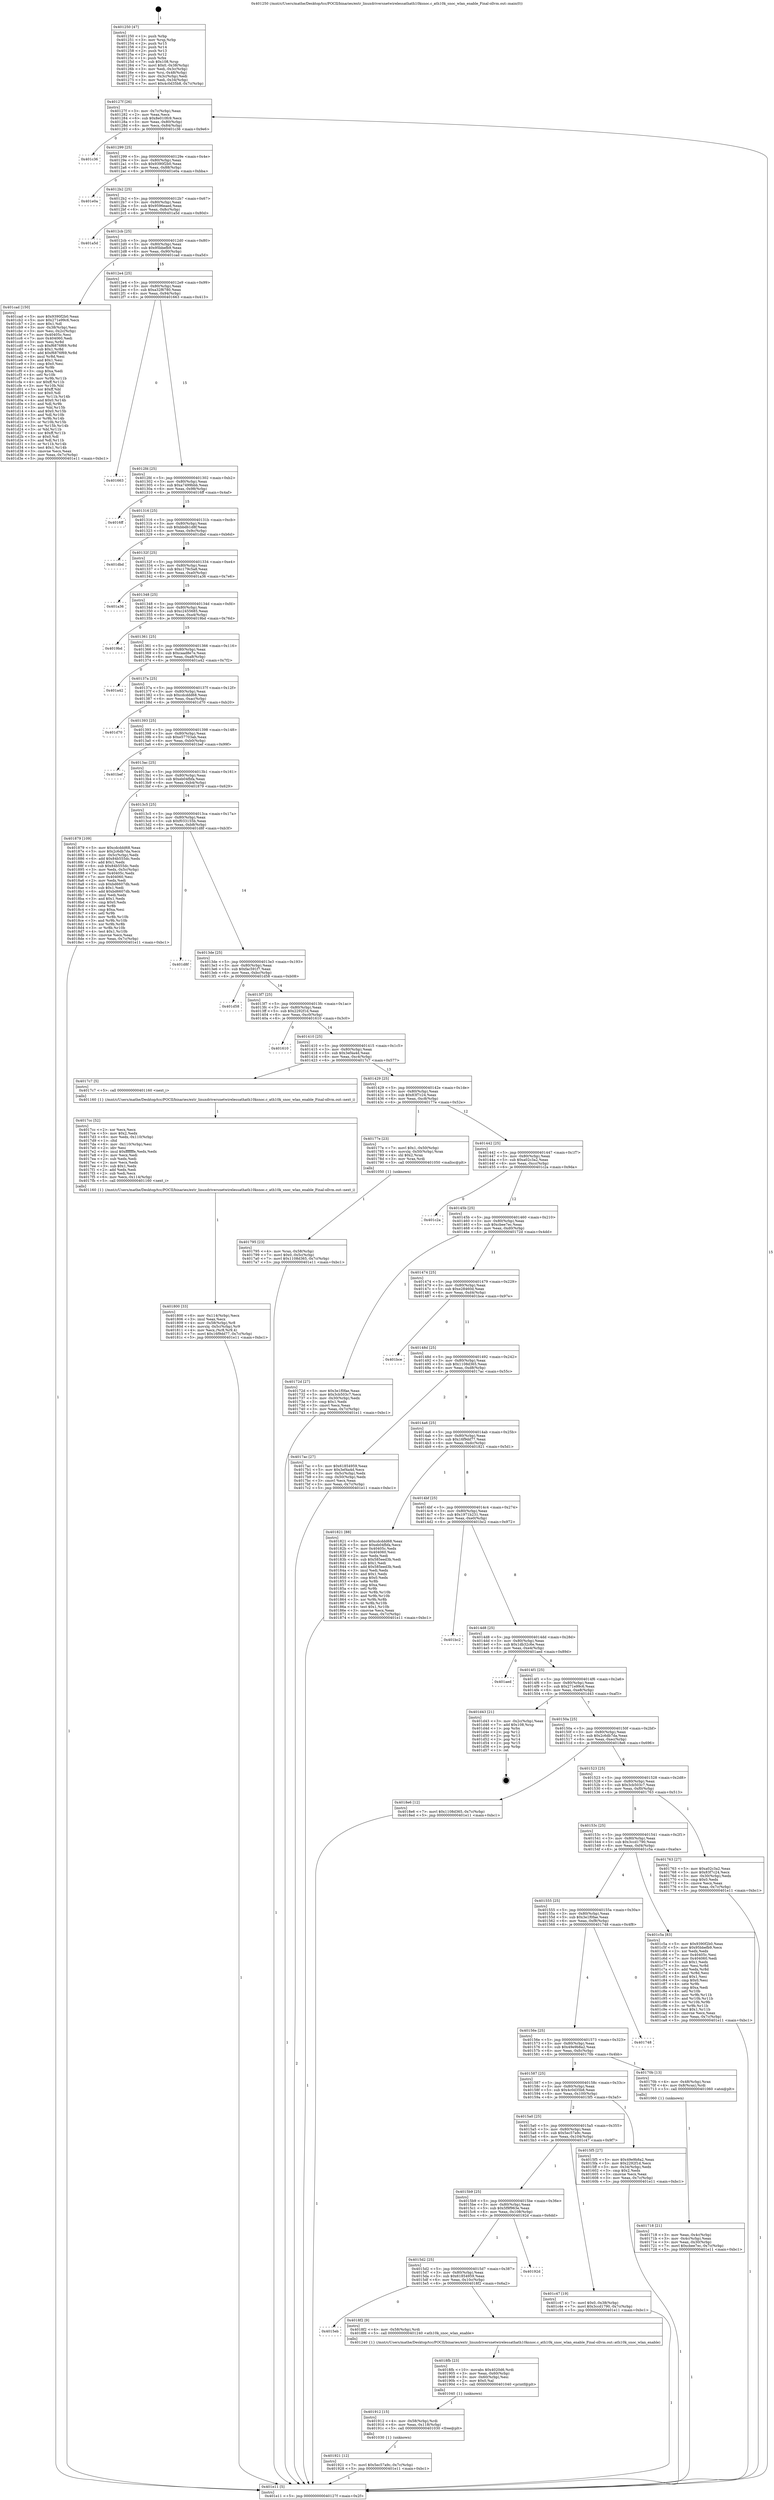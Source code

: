 digraph "0x401250" {
  label = "0x401250 (/mnt/c/Users/mathe/Desktop/tcc/POCII/binaries/extr_linuxdriversnetwirelessathath10ksnoc.c_ath10k_snoc_wlan_enable_Final-ollvm.out::main(0))"
  labelloc = "t"
  node[shape=record]

  Entry [label="",width=0.3,height=0.3,shape=circle,fillcolor=black,style=filled]
  "0x40127f" [label="{
     0x40127f [26]\l
     | [instrs]\l
     &nbsp;&nbsp;0x40127f \<+3\>: mov -0x7c(%rbp),%eax\l
     &nbsp;&nbsp;0x401282 \<+2\>: mov %eax,%ecx\l
     &nbsp;&nbsp;0x401284 \<+6\>: sub $0x8e010fc9,%ecx\l
     &nbsp;&nbsp;0x40128a \<+3\>: mov %eax,-0x80(%rbp)\l
     &nbsp;&nbsp;0x40128d \<+6\>: mov %ecx,-0x84(%rbp)\l
     &nbsp;&nbsp;0x401293 \<+6\>: je 0000000000401c36 \<main+0x9e6\>\l
  }"]
  "0x401c36" [label="{
     0x401c36\l
  }", style=dashed]
  "0x401299" [label="{
     0x401299 [25]\l
     | [instrs]\l
     &nbsp;&nbsp;0x401299 \<+5\>: jmp 000000000040129e \<main+0x4e\>\l
     &nbsp;&nbsp;0x40129e \<+3\>: mov -0x80(%rbp),%eax\l
     &nbsp;&nbsp;0x4012a1 \<+5\>: sub $0x9390f2b0,%eax\l
     &nbsp;&nbsp;0x4012a6 \<+6\>: mov %eax,-0x88(%rbp)\l
     &nbsp;&nbsp;0x4012ac \<+6\>: je 0000000000401e0a \<main+0xbba\>\l
  }"]
  Exit [label="",width=0.3,height=0.3,shape=circle,fillcolor=black,style=filled,peripheries=2]
  "0x401e0a" [label="{
     0x401e0a\l
  }", style=dashed]
  "0x4012b2" [label="{
     0x4012b2 [25]\l
     | [instrs]\l
     &nbsp;&nbsp;0x4012b2 \<+5\>: jmp 00000000004012b7 \<main+0x67\>\l
     &nbsp;&nbsp;0x4012b7 \<+3\>: mov -0x80(%rbp),%eax\l
     &nbsp;&nbsp;0x4012ba \<+5\>: sub $0x9596eaed,%eax\l
     &nbsp;&nbsp;0x4012bf \<+6\>: mov %eax,-0x8c(%rbp)\l
     &nbsp;&nbsp;0x4012c5 \<+6\>: je 0000000000401a5d \<main+0x80d\>\l
  }"]
  "0x401921" [label="{
     0x401921 [12]\l
     | [instrs]\l
     &nbsp;&nbsp;0x401921 \<+7\>: movl $0x5ec57a9c,-0x7c(%rbp)\l
     &nbsp;&nbsp;0x401928 \<+5\>: jmp 0000000000401e11 \<main+0xbc1\>\l
  }"]
  "0x401a5d" [label="{
     0x401a5d\l
  }", style=dashed]
  "0x4012cb" [label="{
     0x4012cb [25]\l
     | [instrs]\l
     &nbsp;&nbsp;0x4012cb \<+5\>: jmp 00000000004012d0 \<main+0x80\>\l
     &nbsp;&nbsp;0x4012d0 \<+3\>: mov -0x80(%rbp),%eax\l
     &nbsp;&nbsp;0x4012d3 \<+5\>: sub $0x95bbefb9,%eax\l
     &nbsp;&nbsp;0x4012d8 \<+6\>: mov %eax,-0x90(%rbp)\l
     &nbsp;&nbsp;0x4012de \<+6\>: je 0000000000401cad \<main+0xa5d\>\l
  }"]
  "0x401912" [label="{
     0x401912 [15]\l
     | [instrs]\l
     &nbsp;&nbsp;0x401912 \<+4\>: mov -0x58(%rbp),%rdi\l
     &nbsp;&nbsp;0x401916 \<+6\>: mov %eax,-0x118(%rbp)\l
     &nbsp;&nbsp;0x40191c \<+5\>: call 0000000000401030 \<free@plt\>\l
     | [calls]\l
     &nbsp;&nbsp;0x401030 \{1\} (unknown)\l
  }"]
  "0x401cad" [label="{
     0x401cad [150]\l
     | [instrs]\l
     &nbsp;&nbsp;0x401cad \<+5\>: mov $0x9390f2b0,%eax\l
     &nbsp;&nbsp;0x401cb2 \<+5\>: mov $0x271e99c6,%ecx\l
     &nbsp;&nbsp;0x401cb7 \<+2\>: mov $0x1,%dl\l
     &nbsp;&nbsp;0x401cb9 \<+3\>: mov -0x38(%rbp),%esi\l
     &nbsp;&nbsp;0x401cbc \<+3\>: mov %esi,-0x2c(%rbp)\l
     &nbsp;&nbsp;0x401cbf \<+7\>: mov 0x40405c,%esi\l
     &nbsp;&nbsp;0x401cc6 \<+7\>: mov 0x404060,%edi\l
     &nbsp;&nbsp;0x401ccd \<+3\>: mov %esi,%r8d\l
     &nbsp;&nbsp;0x401cd0 \<+7\>: sub $0xf6876f69,%r8d\l
     &nbsp;&nbsp;0x401cd7 \<+4\>: sub $0x1,%r8d\l
     &nbsp;&nbsp;0x401cdb \<+7\>: add $0xf6876f69,%r8d\l
     &nbsp;&nbsp;0x401ce2 \<+4\>: imul %r8d,%esi\l
     &nbsp;&nbsp;0x401ce6 \<+3\>: and $0x1,%esi\l
     &nbsp;&nbsp;0x401ce9 \<+3\>: cmp $0x0,%esi\l
     &nbsp;&nbsp;0x401cec \<+4\>: sete %r9b\l
     &nbsp;&nbsp;0x401cf0 \<+3\>: cmp $0xa,%edi\l
     &nbsp;&nbsp;0x401cf3 \<+4\>: setl %r10b\l
     &nbsp;&nbsp;0x401cf7 \<+3\>: mov %r9b,%r11b\l
     &nbsp;&nbsp;0x401cfa \<+4\>: xor $0xff,%r11b\l
     &nbsp;&nbsp;0x401cfe \<+3\>: mov %r10b,%bl\l
     &nbsp;&nbsp;0x401d01 \<+3\>: xor $0xff,%bl\l
     &nbsp;&nbsp;0x401d04 \<+3\>: xor $0x0,%dl\l
     &nbsp;&nbsp;0x401d07 \<+3\>: mov %r11b,%r14b\l
     &nbsp;&nbsp;0x401d0a \<+4\>: and $0x0,%r14b\l
     &nbsp;&nbsp;0x401d0e \<+3\>: and %dl,%r9b\l
     &nbsp;&nbsp;0x401d11 \<+3\>: mov %bl,%r15b\l
     &nbsp;&nbsp;0x401d14 \<+4\>: and $0x0,%r15b\l
     &nbsp;&nbsp;0x401d18 \<+3\>: and %dl,%r10b\l
     &nbsp;&nbsp;0x401d1b \<+3\>: or %r9b,%r14b\l
     &nbsp;&nbsp;0x401d1e \<+3\>: or %r10b,%r15b\l
     &nbsp;&nbsp;0x401d21 \<+3\>: xor %r15b,%r14b\l
     &nbsp;&nbsp;0x401d24 \<+3\>: or %bl,%r11b\l
     &nbsp;&nbsp;0x401d27 \<+4\>: xor $0xff,%r11b\l
     &nbsp;&nbsp;0x401d2b \<+3\>: or $0x0,%dl\l
     &nbsp;&nbsp;0x401d2e \<+3\>: and %dl,%r11b\l
     &nbsp;&nbsp;0x401d31 \<+3\>: or %r11b,%r14b\l
     &nbsp;&nbsp;0x401d34 \<+4\>: test $0x1,%r14b\l
     &nbsp;&nbsp;0x401d38 \<+3\>: cmovne %ecx,%eax\l
     &nbsp;&nbsp;0x401d3b \<+3\>: mov %eax,-0x7c(%rbp)\l
     &nbsp;&nbsp;0x401d3e \<+5\>: jmp 0000000000401e11 \<main+0xbc1\>\l
  }"]
  "0x4012e4" [label="{
     0x4012e4 [25]\l
     | [instrs]\l
     &nbsp;&nbsp;0x4012e4 \<+5\>: jmp 00000000004012e9 \<main+0x99\>\l
     &nbsp;&nbsp;0x4012e9 \<+3\>: mov -0x80(%rbp),%eax\l
     &nbsp;&nbsp;0x4012ec \<+5\>: sub $0xa32f6780,%eax\l
     &nbsp;&nbsp;0x4012f1 \<+6\>: mov %eax,-0x94(%rbp)\l
     &nbsp;&nbsp;0x4012f7 \<+6\>: je 0000000000401663 \<main+0x413\>\l
  }"]
  "0x4018fb" [label="{
     0x4018fb [23]\l
     | [instrs]\l
     &nbsp;&nbsp;0x4018fb \<+10\>: movabs $0x4020d6,%rdi\l
     &nbsp;&nbsp;0x401905 \<+3\>: mov %eax,-0x60(%rbp)\l
     &nbsp;&nbsp;0x401908 \<+3\>: mov -0x60(%rbp),%esi\l
     &nbsp;&nbsp;0x40190b \<+2\>: mov $0x0,%al\l
     &nbsp;&nbsp;0x40190d \<+5\>: call 0000000000401040 \<printf@plt\>\l
     | [calls]\l
     &nbsp;&nbsp;0x401040 \{1\} (unknown)\l
  }"]
  "0x401663" [label="{
     0x401663\l
  }", style=dashed]
  "0x4012fd" [label="{
     0x4012fd [25]\l
     | [instrs]\l
     &nbsp;&nbsp;0x4012fd \<+5\>: jmp 0000000000401302 \<main+0xb2\>\l
     &nbsp;&nbsp;0x401302 \<+3\>: mov -0x80(%rbp),%eax\l
     &nbsp;&nbsp;0x401305 \<+5\>: sub $0xa7499bbb,%eax\l
     &nbsp;&nbsp;0x40130a \<+6\>: mov %eax,-0x98(%rbp)\l
     &nbsp;&nbsp;0x401310 \<+6\>: je 00000000004016ff \<main+0x4af\>\l
  }"]
  "0x4015eb" [label="{
     0x4015eb\l
  }", style=dashed]
  "0x4016ff" [label="{
     0x4016ff\l
  }", style=dashed]
  "0x401316" [label="{
     0x401316 [25]\l
     | [instrs]\l
     &nbsp;&nbsp;0x401316 \<+5\>: jmp 000000000040131b \<main+0xcb\>\l
     &nbsp;&nbsp;0x40131b \<+3\>: mov -0x80(%rbp),%eax\l
     &nbsp;&nbsp;0x40131e \<+5\>: sub $0xbbdb1d8f,%eax\l
     &nbsp;&nbsp;0x401323 \<+6\>: mov %eax,-0x9c(%rbp)\l
     &nbsp;&nbsp;0x401329 \<+6\>: je 0000000000401dbd \<main+0xb6d\>\l
  }"]
  "0x4018f2" [label="{
     0x4018f2 [9]\l
     | [instrs]\l
     &nbsp;&nbsp;0x4018f2 \<+4\>: mov -0x58(%rbp),%rdi\l
     &nbsp;&nbsp;0x4018f6 \<+5\>: call 0000000000401240 \<ath10k_snoc_wlan_enable\>\l
     | [calls]\l
     &nbsp;&nbsp;0x401240 \{1\} (/mnt/c/Users/mathe/Desktop/tcc/POCII/binaries/extr_linuxdriversnetwirelessathath10ksnoc.c_ath10k_snoc_wlan_enable_Final-ollvm.out::ath10k_snoc_wlan_enable)\l
  }"]
  "0x401dbd" [label="{
     0x401dbd\l
  }", style=dashed]
  "0x40132f" [label="{
     0x40132f [25]\l
     | [instrs]\l
     &nbsp;&nbsp;0x40132f \<+5\>: jmp 0000000000401334 \<main+0xe4\>\l
     &nbsp;&nbsp;0x401334 \<+3\>: mov -0x80(%rbp),%eax\l
     &nbsp;&nbsp;0x401337 \<+5\>: sub $0xc179c5a8,%eax\l
     &nbsp;&nbsp;0x40133c \<+6\>: mov %eax,-0xa0(%rbp)\l
     &nbsp;&nbsp;0x401342 \<+6\>: je 0000000000401a36 \<main+0x7e6\>\l
  }"]
  "0x4015d2" [label="{
     0x4015d2 [25]\l
     | [instrs]\l
     &nbsp;&nbsp;0x4015d2 \<+5\>: jmp 00000000004015d7 \<main+0x387\>\l
     &nbsp;&nbsp;0x4015d7 \<+3\>: mov -0x80(%rbp),%eax\l
     &nbsp;&nbsp;0x4015da \<+5\>: sub $0x61854959,%eax\l
     &nbsp;&nbsp;0x4015df \<+6\>: mov %eax,-0x10c(%rbp)\l
     &nbsp;&nbsp;0x4015e5 \<+6\>: je 00000000004018f2 \<main+0x6a2\>\l
  }"]
  "0x401a36" [label="{
     0x401a36\l
  }", style=dashed]
  "0x401348" [label="{
     0x401348 [25]\l
     | [instrs]\l
     &nbsp;&nbsp;0x401348 \<+5\>: jmp 000000000040134d \<main+0xfd\>\l
     &nbsp;&nbsp;0x40134d \<+3\>: mov -0x80(%rbp),%eax\l
     &nbsp;&nbsp;0x401350 \<+5\>: sub $0xc2455685,%eax\l
     &nbsp;&nbsp;0x401355 \<+6\>: mov %eax,-0xa4(%rbp)\l
     &nbsp;&nbsp;0x40135b \<+6\>: je 00000000004019bd \<main+0x76d\>\l
  }"]
  "0x40192d" [label="{
     0x40192d\l
  }", style=dashed]
  "0x4019bd" [label="{
     0x4019bd\l
  }", style=dashed]
  "0x401361" [label="{
     0x401361 [25]\l
     | [instrs]\l
     &nbsp;&nbsp;0x401361 \<+5\>: jmp 0000000000401366 \<main+0x116\>\l
     &nbsp;&nbsp;0x401366 \<+3\>: mov -0x80(%rbp),%eax\l
     &nbsp;&nbsp;0x401369 \<+5\>: sub $0xcaad8e7e,%eax\l
     &nbsp;&nbsp;0x40136e \<+6\>: mov %eax,-0xa8(%rbp)\l
     &nbsp;&nbsp;0x401374 \<+6\>: je 0000000000401a42 \<main+0x7f2\>\l
  }"]
  "0x4015b9" [label="{
     0x4015b9 [25]\l
     | [instrs]\l
     &nbsp;&nbsp;0x4015b9 \<+5\>: jmp 00000000004015be \<main+0x36e\>\l
     &nbsp;&nbsp;0x4015be \<+3\>: mov -0x80(%rbp),%eax\l
     &nbsp;&nbsp;0x4015c1 \<+5\>: sub $0x5f9f963e,%eax\l
     &nbsp;&nbsp;0x4015c6 \<+6\>: mov %eax,-0x108(%rbp)\l
     &nbsp;&nbsp;0x4015cc \<+6\>: je 000000000040192d \<main+0x6dd\>\l
  }"]
  "0x401a42" [label="{
     0x401a42\l
  }", style=dashed]
  "0x40137a" [label="{
     0x40137a [25]\l
     | [instrs]\l
     &nbsp;&nbsp;0x40137a \<+5\>: jmp 000000000040137f \<main+0x12f\>\l
     &nbsp;&nbsp;0x40137f \<+3\>: mov -0x80(%rbp),%eax\l
     &nbsp;&nbsp;0x401382 \<+5\>: sub $0xcdcddd68,%eax\l
     &nbsp;&nbsp;0x401387 \<+6\>: mov %eax,-0xac(%rbp)\l
     &nbsp;&nbsp;0x40138d \<+6\>: je 0000000000401d70 \<main+0xb20\>\l
  }"]
  "0x401c47" [label="{
     0x401c47 [19]\l
     | [instrs]\l
     &nbsp;&nbsp;0x401c47 \<+7\>: movl $0x0,-0x38(%rbp)\l
     &nbsp;&nbsp;0x401c4e \<+7\>: movl $0x3ccd1790,-0x7c(%rbp)\l
     &nbsp;&nbsp;0x401c55 \<+5\>: jmp 0000000000401e11 \<main+0xbc1\>\l
  }"]
  "0x401d70" [label="{
     0x401d70\l
  }", style=dashed]
  "0x401393" [label="{
     0x401393 [25]\l
     | [instrs]\l
     &nbsp;&nbsp;0x401393 \<+5\>: jmp 0000000000401398 \<main+0x148\>\l
     &nbsp;&nbsp;0x401398 \<+3\>: mov -0x80(%rbp),%eax\l
     &nbsp;&nbsp;0x40139b \<+5\>: sub $0xe57703ab,%eax\l
     &nbsp;&nbsp;0x4013a0 \<+6\>: mov %eax,-0xb0(%rbp)\l
     &nbsp;&nbsp;0x4013a6 \<+6\>: je 0000000000401bef \<main+0x99f\>\l
  }"]
  "0x401800" [label="{
     0x401800 [33]\l
     | [instrs]\l
     &nbsp;&nbsp;0x401800 \<+6\>: mov -0x114(%rbp),%ecx\l
     &nbsp;&nbsp;0x401806 \<+3\>: imul %eax,%ecx\l
     &nbsp;&nbsp;0x401809 \<+4\>: mov -0x58(%rbp),%r8\l
     &nbsp;&nbsp;0x40180d \<+4\>: movslq -0x5c(%rbp),%r9\l
     &nbsp;&nbsp;0x401811 \<+4\>: mov %ecx,(%r8,%r9,4)\l
     &nbsp;&nbsp;0x401815 \<+7\>: movl $0x16f9dd77,-0x7c(%rbp)\l
     &nbsp;&nbsp;0x40181c \<+5\>: jmp 0000000000401e11 \<main+0xbc1\>\l
  }"]
  "0x401bef" [label="{
     0x401bef\l
  }", style=dashed]
  "0x4013ac" [label="{
     0x4013ac [25]\l
     | [instrs]\l
     &nbsp;&nbsp;0x4013ac \<+5\>: jmp 00000000004013b1 \<main+0x161\>\l
     &nbsp;&nbsp;0x4013b1 \<+3\>: mov -0x80(%rbp),%eax\l
     &nbsp;&nbsp;0x4013b4 \<+5\>: sub $0xeb04fbfa,%eax\l
     &nbsp;&nbsp;0x4013b9 \<+6\>: mov %eax,-0xb4(%rbp)\l
     &nbsp;&nbsp;0x4013bf \<+6\>: je 0000000000401879 \<main+0x629\>\l
  }"]
  "0x4017cc" [label="{
     0x4017cc [52]\l
     | [instrs]\l
     &nbsp;&nbsp;0x4017cc \<+2\>: xor %ecx,%ecx\l
     &nbsp;&nbsp;0x4017ce \<+5\>: mov $0x2,%edx\l
     &nbsp;&nbsp;0x4017d3 \<+6\>: mov %edx,-0x110(%rbp)\l
     &nbsp;&nbsp;0x4017d9 \<+1\>: cltd\l
     &nbsp;&nbsp;0x4017da \<+6\>: mov -0x110(%rbp),%esi\l
     &nbsp;&nbsp;0x4017e0 \<+2\>: idiv %esi\l
     &nbsp;&nbsp;0x4017e2 \<+6\>: imul $0xfffffffe,%edx,%edx\l
     &nbsp;&nbsp;0x4017e8 \<+2\>: mov %ecx,%edi\l
     &nbsp;&nbsp;0x4017ea \<+2\>: sub %edx,%edi\l
     &nbsp;&nbsp;0x4017ec \<+2\>: mov %ecx,%edx\l
     &nbsp;&nbsp;0x4017ee \<+3\>: sub $0x1,%edx\l
     &nbsp;&nbsp;0x4017f1 \<+2\>: add %edx,%edi\l
     &nbsp;&nbsp;0x4017f3 \<+2\>: sub %edi,%ecx\l
     &nbsp;&nbsp;0x4017f5 \<+6\>: mov %ecx,-0x114(%rbp)\l
     &nbsp;&nbsp;0x4017fb \<+5\>: call 0000000000401160 \<next_i\>\l
     | [calls]\l
     &nbsp;&nbsp;0x401160 \{1\} (/mnt/c/Users/mathe/Desktop/tcc/POCII/binaries/extr_linuxdriversnetwirelessathath10ksnoc.c_ath10k_snoc_wlan_enable_Final-ollvm.out::next_i)\l
  }"]
  "0x401879" [label="{
     0x401879 [109]\l
     | [instrs]\l
     &nbsp;&nbsp;0x401879 \<+5\>: mov $0xcdcddd68,%eax\l
     &nbsp;&nbsp;0x40187e \<+5\>: mov $0x2c6db7da,%ecx\l
     &nbsp;&nbsp;0x401883 \<+3\>: mov -0x5c(%rbp),%edx\l
     &nbsp;&nbsp;0x401886 \<+6\>: add $0x84b555dc,%edx\l
     &nbsp;&nbsp;0x40188c \<+3\>: add $0x1,%edx\l
     &nbsp;&nbsp;0x40188f \<+6\>: sub $0x84b555dc,%edx\l
     &nbsp;&nbsp;0x401895 \<+3\>: mov %edx,-0x5c(%rbp)\l
     &nbsp;&nbsp;0x401898 \<+7\>: mov 0x40405c,%edx\l
     &nbsp;&nbsp;0x40189f \<+7\>: mov 0x404060,%esi\l
     &nbsp;&nbsp;0x4018a6 \<+2\>: mov %edx,%edi\l
     &nbsp;&nbsp;0x4018a8 \<+6\>: sub $0xbd6607db,%edi\l
     &nbsp;&nbsp;0x4018ae \<+3\>: sub $0x1,%edi\l
     &nbsp;&nbsp;0x4018b1 \<+6\>: add $0xbd6607db,%edi\l
     &nbsp;&nbsp;0x4018b7 \<+3\>: imul %edi,%edx\l
     &nbsp;&nbsp;0x4018ba \<+3\>: and $0x1,%edx\l
     &nbsp;&nbsp;0x4018bd \<+3\>: cmp $0x0,%edx\l
     &nbsp;&nbsp;0x4018c0 \<+4\>: sete %r8b\l
     &nbsp;&nbsp;0x4018c4 \<+3\>: cmp $0xa,%esi\l
     &nbsp;&nbsp;0x4018c7 \<+4\>: setl %r9b\l
     &nbsp;&nbsp;0x4018cb \<+3\>: mov %r8b,%r10b\l
     &nbsp;&nbsp;0x4018ce \<+3\>: and %r9b,%r10b\l
     &nbsp;&nbsp;0x4018d1 \<+3\>: xor %r9b,%r8b\l
     &nbsp;&nbsp;0x4018d4 \<+3\>: or %r8b,%r10b\l
     &nbsp;&nbsp;0x4018d7 \<+4\>: test $0x1,%r10b\l
     &nbsp;&nbsp;0x4018db \<+3\>: cmovne %ecx,%eax\l
     &nbsp;&nbsp;0x4018de \<+3\>: mov %eax,-0x7c(%rbp)\l
     &nbsp;&nbsp;0x4018e1 \<+5\>: jmp 0000000000401e11 \<main+0xbc1\>\l
  }"]
  "0x4013c5" [label="{
     0x4013c5 [25]\l
     | [instrs]\l
     &nbsp;&nbsp;0x4013c5 \<+5\>: jmp 00000000004013ca \<main+0x17a\>\l
     &nbsp;&nbsp;0x4013ca \<+3\>: mov -0x80(%rbp),%eax\l
     &nbsp;&nbsp;0x4013cd \<+5\>: sub $0xf033155b,%eax\l
     &nbsp;&nbsp;0x4013d2 \<+6\>: mov %eax,-0xb8(%rbp)\l
     &nbsp;&nbsp;0x4013d8 \<+6\>: je 0000000000401d8f \<main+0xb3f\>\l
  }"]
  "0x401795" [label="{
     0x401795 [23]\l
     | [instrs]\l
     &nbsp;&nbsp;0x401795 \<+4\>: mov %rax,-0x58(%rbp)\l
     &nbsp;&nbsp;0x401799 \<+7\>: movl $0x0,-0x5c(%rbp)\l
     &nbsp;&nbsp;0x4017a0 \<+7\>: movl $0x1108d365,-0x7c(%rbp)\l
     &nbsp;&nbsp;0x4017a7 \<+5\>: jmp 0000000000401e11 \<main+0xbc1\>\l
  }"]
  "0x401d8f" [label="{
     0x401d8f\l
  }", style=dashed]
  "0x4013de" [label="{
     0x4013de [25]\l
     | [instrs]\l
     &nbsp;&nbsp;0x4013de \<+5\>: jmp 00000000004013e3 \<main+0x193\>\l
     &nbsp;&nbsp;0x4013e3 \<+3\>: mov -0x80(%rbp),%eax\l
     &nbsp;&nbsp;0x4013e6 \<+5\>: sub $0xfac591f7,%eax\l
     &nbsp;&nbsp;0x4013eb \<+6\>: mov %eax,-0xbc(%rbp)\l
     &nbsp;&nbsp;0x4013f1 \<+6\>: je 0000000000401d58 \<main+0xb08\>\l
  }"]
  "0x401718" [label="{
     0x401718 [21]\l
     | [instrs]\l
     &nbsp;&nbsp;0x401718 \<+3\>: mov %eax,-0x4c(%rbp)\l
     &nbsp;&nbsp;0x40171b \<+3\>: mov -0x4c(%rbp),%eax\l
     &nbsp;&nbsp;0x40171e \<+3\>: mov %eax,-0x30(%rbp)\l
     &nbsp;&nbsp;0x401721 \<+7\>: movl $0xcbee7ec,-0x7c(%rbp)\l
     &nbsp;&nbsp;0x401728 \<+5\>: jmp 0000000000401e11 \<main+0xbc1\>\l
  }"]
  "0x401d58" [label="{
     0x401d58\l
  }", style=dashed]
  "0x4013f7" [label="{
     0x4013f7 [25]\l
     | [instrs]\l
     &nbsp;&nbsp;0x4013f7 \<+5\>: jmp 00000000004013fc \<main+0x1ac\>\l
     &nbsp;&nbsp;0x4013fc \<+3\>: mov -0x80(%rbp),%eax\l
     &nbsp;&nbsp;0x4013ff \<+5\>: sub $0x2292f1d,%eax\l
     &nbsp;&nbsp;0x401404 \<+6\>: mov %eax,-0xc0(%rbp)\l
     &nbsp;&nbsp;0x40140a \<+6\>: je 0000000000401610 \<main+0x3c0\>\l
  }"]
  "0x401250" [label="{
     0x401250 [47]\l
     | [instrs]\l
     &nbsp;&nbsp;0x401250 \<+1\>: push %rbp\l
     &nbsp;&nbsp;0x401251 \<+3\>: mov %rsp,%rbp\l
     &nbsp;&nbsp;0x401254 \<+2\>: push %r15\l
     &nbsp;&nbsp;0x401256 \<+2\>: push %r14\l
     &nbsp;&nbsp;0x401258 \<+2\>: push %r13\l
     &nbsp;&nbsp;0x40125a \<+2\>: push %r12\l
     &nbsp;&nbsp;0x40125c \<+1\>: push %rbx\l
     &nbsp;&nbsp;0x40125d \<+7\>: sub $0x108,%rsp\l
     &nbsp;&nbsp;0x401264 \<+7\>: movl $0x0,-0x38(%rbp)\l
     &nbsp;&nbsp;0x40126b \<+3\>: mov %edi,-0x3c(%rbp)\l
     &nbsp;&nbsp;0x40126e \<+4\>: mov %rsi,-0x48(%rbp)\l
     &nbsp;&nbsp;0x401272 \<+3\>: mov -0x3c(%rbp),%edi\l
     &nbsp;&nbsp;0x401275 \<+3\>: mov %edi,-0x34(%rbp)\l
     &nbsp;&nbsp;0x401278 \<+7\>: movl $0x4c0d35b8,-0x7c(%rbp)\l
  }"]
  "0x401610" [label="{
     0x401610\l
  }", style=dashed]
  "0x401410" [label="{
     0x401410 [25]\l
     | [instrs]\l
     &nbsp;&nbsp;0x401410 \<+5\>: jmp 0000000000401415 \<main+0x1c5\>\l
     &nbsp;&nbsp;0x401415 \<+3\>: mov -0x80(%rbp),%eax\l
     &nbsp;&nbsp;0x401418 \<+5\>: sub $0x3ef4a4d,%eax\l
     &nbsp;&nbsp;0x40141d \<+6\>: mov %eax,-0xc4(%rbp)\l
     &nbsp;&nbsp;0x401423 \<+6\>: je 00000000004017c7 \<main+0x577\>\l
  }"]
  "0x401e11" [label="{
     0x401e11 [5]\l
     | [instrs]\l
     &nbsp;&nbsp;0x401e11 \<+5\>: jmp 000000000040127f \<main+0x2f\>\l
  }"]
  "0x4017c7" [label="{
     0x4017c7 [5]\l
     | [instrs]\l
     &nbsp;&nbsp;0x4017c7 \<+5\>: call 0000000000401160 \<next_i\>\l
     | [calls]\l
     &nbsp;&nbsp;0x401160 \{1\} (/mnt/c/Users/mathe/Desktop/tcc/POCII/binaries/extr_linuxdriversnetwirelessathath10ksnoc.c_ath10k_snoc_wlan_enable_Final-ollvm.out::next_i)\l
  }"]
  "0x401429" [label="{
     0x401429 [25]\l
     | [instrs]\l
     &nbsp;&nbsp;0x401429 \<+5\>: jmp 000000000040142e \<main+0x1de\>\l
     &nbsp;&nbsp;0x40142e \<+3\>: mov -0x80(%rbp),%eax\l
     &nbsp;&nbsp;0x401431 \<+5\>: sub $0x83f7c24,%eax\l
     &nbsp;&nbsp;0x401436 \<+6\>: mov %eax,-0xc8(%rbp)\l
     &nbsp;&nbsp;0x40143c \<+6\>: je 000000000040177e \<main+0x52e\>\l
  }"]
  "0x4015a0" [label="{
     0x4015a0 [25]\l
     | [instrs]\l
     &nbsp;&nbsp;0x4015a0 \<+5\>: jmp 00000000004015a5 \<main+0x355\>\l
     &nbsp;&nbsp;0x4015a5 \<+3\>: mov -0x80(%rbp),%eax\l
     &nbsp;&nbsp;0x4015a8 \<+5\>: sub $0x5ec57a9c,%eax\l
     &nbsp;&nbsp;0x4015ad \<+6\>: mov %eax,-0x104(%rbp)\l
     &nbsp;&nbsp;0x4015b3 \<+6\>: je 0000000000401c47 \<main+0x9f7\>\l
  }"]
  "0x40177e" [label="{
     0x40177e [23]\l
     | [instrs]\l
     &nbsp;&nbsp;0x40177e \<+7\>: movl $0x1,-0x50(%rbp)\l
     &nbsp;&nbsp;0x401785 \<+4\>: movslq -0x50(%rbp),%rax\l
     &nbsp;&nbsp;0x401789 \<+4\>: shl $0x2,%rax\l
     &nbsp;&nbsp;0x40178d \<+3\>: mov %rax,%rdi\l
     &nbsp;&nbsp;0x401790 \<+5\>: call 0000000000401050 \<malloc@plt\>\l
     | [calls]\l
     &nbsp;&nbsp;0x401050 \{1\} (unknown)\l
  }"]
  "0x401442" [label="{
     0x401442 [25]\l
     | [instrs]\l
     &nbsp;&nbsp;0x401442 \<+5\>: jmp 0000000000401447 \<main+0x1f7\>\l
     &nbsp;&nbsp;0x401447 \<+3\>: mov -0x80(%rbp),%eax\l
     &nbsp;&nbsp;0x40144a \<+5\>: sub $0xa02c3a2,%eax\l
     &nbsp;&nbsp;0x40144f \<+6\>: mov %eax,-0xcc(%rbp)\l
     &nbsp;&nbsp;0x401455 \<+6\>: je 0000000000401c2a \<main+0x9da\>\l
  }"]
  "0x4015f5" [label="{
     0x4015f5 [27]\l
     | [instrs]\l
     &nbsp;&nbsp;0x4015f5 \<+5\>: mov $0x49e9b8a2,%eax\l
     &nbsp;&nbsp;0x4015fa \<+5\>: mov $0x2292f1d,%ecx\l
     &nbsp;&nbsp;0x4015ff \<+3\>: mov -0x34(%rbp),%edx\l
     &nbsp;&nbsp;0x401602 \<+3\>: cmp $0x2,%edx\l
     &nbsp;&nbsp;0x401605 \<+3\>: cmovne %ecx,%eax\l
     &nbsp;&nbsp;0x401608 \<+3\>: mov %eax,-0x7c(%rbp)\l
     &nbsp;&nbsp;0x40160b \<+5\>: jmp 0000000000401e11 \<main+0xbc1\>\l
  }"]
  "0x401c2a" [label="{
     0x401c2a\l
  }", style=dashed]
  "0x40145b" [label="{
     0x40145b [25]\l
     | [instrs]\l
     &nbsp;&nbsp;0x40145b \<+5\>: jmp 0000000000401460 \<main+0x210\>\l
     &nbsp;&nbsp;0x401460 \<+3\>: mov -0x80(%rbp),%eax\l
     &nbsp;&nbsp;0x401463 \<+5\>: sub $0xcbee7ec,%eax\l
     &nbsp;&nbsp;0x401468 \<+6\>: mov %eax,-0xd0(%rbp)\l
     &nbsp;&nbsp;0x40146e \<+6\>: je 000000000040172d \<main+0x4dd\>\l
  }"]
  "0x401587" [label="{
     0x401587 [25]\l
     | [instrs]\l
     &nbsp;&nbsp;0x401587 \<+5\>: jmp 000000000040158c \<main+0x33c\>\l
     &nbsp;&nbsp;0x40158c \<+3\>: mov -0x80(%rbp),%eax\l
     &nbsp;&nbsp;0x40158f \<+5\>: sub $0x4c0d35b8,%eax\l
     &nbsp;&nbsp;0x401594 \<+6\>: mov %eax,-0x100(%rbp)\l
     &nbsp;&nbsp;0x40159a \<+6\>: je 00000000004015f5 \<main+0x3a5\>\l
  }"]
  "0x40172d" [label="{
     0x40172d [27]\l
     | [instrs]\l
     &nbsp;&nbsp;0x40172d \<+5\>: mov $0x3e1f0fae,%eax\l
     &nbsp;&nbsp;0x401732 \<+5\>: mov $0x3cb503c7,%ecx\l
     &nbsp;&nbsp;0x401737 \<+3\>: mov -0x30(%rbp),%edx\l
     &nbsp;&nbsp;0x40173a \<+3\>: cmp $0x1,%edx\l
     &nbsp;&nbsp;0x40173d \<+3\>: cmovl %ecx,%eax\l
     &nbsp;&nbsp;0x401740 \<+3\>: mov %eax,-0x7c(%rbp)\l
     &nbsp;&nbsp;0x401743 \<+5\>: jmp 0000000000401e11 \<main+0xbc1\>\l
  }"]
  "0x401474" [label="{
     0x401474 [25]\l
     | [instrs]\l
     &nbsp;&nbsp;0x401474 \<+5\>: jmp 0000000000401479 \<main+0x229\>\l
     &nbsp;&nbsp;0x401479 \<+3\>: mov -0x80(%rbp),%eax\l
     &nbsp;&nbsp;0x40147c \<+5\>: sub $0xe28460d,%eax\l
     &nbsp;&nbsp;0x401481 \<+6\>: mov %eax,-0xd4(%rbp)\l
     &nbsp;&nbsp;0x401487 \<+6\>: je 0000000000401bce \<main+0x97e\>\l
  }"]
  "0x40170b" [label="{
     0x40170b [13]\l
     | [instrs]\l
     &nbsp;&nbsp;0x40170b \<+4\>: mov -0x48(%rbp),%rax\l
     &nbsp;&nbsp;0x40170f \<+4\>: mov 0x8(%rax),%rdi\l
     &nbsp;&nbsp;0x401713 \<+5\>: call 0000000000401060 \<atoi@plt\>\l
     | [calls]\l
     &nbsp;&nbsp;0x401060 \{1\} (unknown)\l
  }"]
  "0x401bce" [label="{
     0x401bce\l
  }", style=dashed]
  "0x40148d" [label="{
     0x40148d [25]\l
     | [instrs]\l
     &nbsp;&nbsp;0x40148d \<+5\>: jmp 0000000000401492 \<main+0x242\>\l
     &nbsp;&nbsp;0x401492 \<+3\>: mov -0x80(%rbp),%eax\l
     &nbsp;&nbsp;0x401495 \<+5\>: sub $0x1108d365,%eax\l
     &nbsp;&nbsp;0x40149a \<+6\>: mov %eax,-0xd8(%rbp)\l
     &nbsp;&nbsp;0x4014a0 \<+6\>: je 00000000004017ac \<main+0x55c\>\l
  }"]
  "0x40156e" [label="{
     0x40156e [25]\l
     | [instrs]\l
     &nbsp;&nbsp;0x40156e \<+5\>: jmp 0000000000401573 \<main+0x323\>\l
     &nbsp;&nbsp;0x401573 \<+3\>: mov -0x80(%rbp),%eax\l
     &nbsp;&nbsp;0x401576 \<+5\>: sub $0x49e9b8a2,%eax\l
     &nbsp;&nbsp;0x40157b \<+6\>: mov %eax,-0xfc(%rbp)\l
     &nbsp;&nbsp;0x401581 \<+6\>: je 000000000040170b \<main+0x4bb\>\l
  }"]
  "0x4017ac" [label="{
     0x4017ac [27]\l
     | [instrs]\l
     &nbsp;&nbsp;0x4017ac \<+5\>: mov $0x61854959,%eax\l
     &nbsp;&nbsp;0x4017b1 \<+5\>: mov $0x3ef4a4d,%ecx\l
     &nbsp;&nbsp;0x4017b6 \<+3\>: mov -0x5c(%rbp),%edx\l
     &nbsp;&nbsp;0x4017b9 \<+3\>: cmp -0x50(%rbp),%edx\l
     &nbsp;&nbsp;0x4017bc \<+3\>: cmovl %ecx,%eax\l
     &nbsp;&nbsp;0x4017bf \<+3\>: mov %eax,-0x7c(%rbp)\l
     &nbsp;&nbsp;0x4017c2 \<+5\>: jmp 0000000000401e11 \<main+0xbc1\>\l
  }"]
  "0x4014a6" [label="{
     0x4014a6 [25]\l
     | [instrs]\l
     &nbsp;&nbsp;0x4014a6 \<+5\>: jmp 00000000004014ab \<main+0x25b\>\l
     &nbsp;&nbsp;0x4014ab \<+3\>: mov -0x80(%rbp),%eax\l
     &nbsp;&nbsp;0x4014ae \<+5\>: sub $0x16f9dd77,%eax\l
     &nbsp;&nbsp;0x4014b3 \<+6\>: mov %eax,-0xdc(%rbp)\l
     &nbsp;&nbsp;0x4014b9 \<+6\>: je 0000000000401821 \<main+0x5d1\>\l
  }"]
  "0x401748" [label="{
     0x401748\l
  }", style=dashed]
  "0x401821" [label="{
     0x401821 [88]\l
     | [instrs]\l
     &nbsp;&nbsp;0x401821 \<+5\>: mov $0xcdcddd68,%eax\l
     &nbsp;&nbsp;0x401826 \<+5\>: mov $0xeb04fbfa,%ecx\l
     &nbsp;&nbsp;0x40182b \<+7\>: mov 0x40405c,%edx\l
     &nbsp;&nbsp;0x401832 \<+7\>: mov 0x404060,%esi\l
     &nbsp;&nbsp;0x401839 \<+2\>: mov %edx,%edi\l
     &nbsp;&nbsp;0x40183b \<+6\>: sub $0x585eed3b,%edi\l
     &nbsp;&nbsp;0x401841 \<+3\>: sub $0x1,%edi\l
     &nbsp;&nbsp;0x401844 \<+6\>: add $0x585eed3b,%edi\l
     &nbsp;&nbsp;0x40184a \<+3\>: imul %edi,%edx\l
     &nbsp;&nbsp;0x40184d \<+3\>: and $0x1,%edx\l
     &nbsp;&nbsp;0x401850 \<+3\>: cmp $0x0,%edx\l
     &nbsp;&nbsp;0x401853 \<+4\>: sete %r8b\l
     &nbsp;&nbsp;0x401857 \<+3\>: cmp $0xa,%esi\l
     &nbsp;&nbsp;0x40185a \<+4\>: setl %r9b\l
     &nbsp;&nbsp;0x40185e \<+3\>: mov %r8b,%r10b\l
     &nbsp;&nbsp;0x401861 \<+3\>: and %r9b,%r10b\l
     &nbsp;&nbsp;0x401864 \<+3\>: xor %r9b,%r8b\l
     &nbsp;&nbsp;0x401867 \<+3\>: or %r8b,%r10b\l
     &nbsp;&nbsp;0x40186a \<+4\>: test $0x1,%r10b\l
     &nbsp;&nbsp;0x40186e \<+3\>: cmovne %ecx,%eax\l
     &nbsp;&nbsp;0x401871 \<+3\>: mov %eax,-0x7c(%rbp)\l
     &nbsp;&nbsp;0x401874 \<+5\>: jmp 0000000000401e11 \<main+0xbc1\>\l
  }"]
  "0x4014bf" [label="{
     0x4014bf [25]\l
     | [instrs]\l
     &nbsp;&nbsp;0x4014bf \<+5\>: jmp 00000000004014c4 \<main+0x274\>\l
     &nbsp;&nbsp;0x4014c4 \<+3\>: mov -0x80(%rbp),%eax\l
     &nbsp;&nbsp;0x4014c7 \<+5\>: sub $0x1971b231,%eax\l
     &nbsp;&nbsp;0x4014cc \<+6\>: mov %eax,-0xe0(%rbp)\l
     &nbsp;&nbsp;0x4014d2 \<+6\>: je 0000000000401bc2 \<main+0x972\>\l
  }"]
  "0x401555" [label="{
     0x401555 [25]\l
     | [instrs]\l
     &nbsp;&nbsp;0x401555 \<+5\>: jmp 000000000040155a \<main+0x30a\>\l
     &nbsp;&nbsp;0x40155a \<+3\>: mov -0x80(%rbp),%eax\l
     &nbsp;&nbsp;0x40155d \<+5\>: sub $0x3e1f0fae,%eax\l
     &nbsp;&nbsp;0x401562 \<+6\>: mov %eax,-0xf8(%rbp)\l
     &nbsp;&nbsp;0x401568 \<+6\>: je 0000000000401748 \<main+0x4f8\>\l
  }"]
  "0x401bc2" [label="{
     0x401bc2\l
  }", style=dashed]
  "0x4014d8" [label="{
     0x4014d8 [25]\l
     | [instrs]\l
     &nbsp;&nbsp;0x4014d8 \<+5\>: jmp 00000000004014dd \<main+0x28d\>\l
     &nbsp;&nbsp;0x4014dd \<+3\>: mov -0x80(%rbp),%eax\l
     &nbsp;&nbsp;0x4014e0 \<+5\>: sub $0x1db32c6e,%eax\l
     &nbsp;&nbsp;0x4014e5 \<+6\>: mov %eax,-0xe4(%rbp)\l
     &nbsp;&nbsp;0x4014eb \<+6\>: je 0000000000401aed \<main+0x89d\>\l
  }"]
  "0x401c5a" [label="{
     0x401c5a [83]\l
     | [instrs]\l
     &nbsp;&nbsp;0x401c5a \<+5\>: mov $0x9390f2b0,%eax\l
     &nbsp;&nbsp;0x401c5f \<+5\>: mov $0x95bbefb9,%ecx\l
     &nbsp;&nbsp;0x401c64 \<+2\>: xor %edx,%edx\l
     &nbsp;&nbsp;0x401c66 \<+7\>: mov 0x40405c,%esi\l
     &nbsp;&nbsp;0x401c6d \<+7\>: mov 0x404060,%edi\l
     &nbsp;&nbsp;0x401c74 \<+3\>: sub $0x1,%edx\l
     &nbsp;&nbsp;0x401c77 \<+3\>: mov %esi,%r8d\l
     &nbsp;&nbsp;0x401c7a \<+3\>: add %edx,%r8d\l
     &nbsp;&nbsp;0x401c7d \<+4\>: imul %r8d,%esi\l
     &nbsp;&nbsp;0x401c81 \<+3\>: and $0x1,%esi\l
     &nbsp;&nbsp;0x401c84 \<+3\>: cmp $0x0,%esi\l
     &nbsp;&nbsp;0x401c87 \<+4\>: sete %r9b\l
     &nbsp;&nbsp;0x401c8b \<+3\>: cmp $0xa,%edi\l
     &nbsp;&nbsp;0x401c8e \<+4\>: setl %r10b\l
     &nbsp;&nbsp;0x401c92 \<+3\>: mov %r9b,%r11b\l
     &nbsp;&nbsp;0x401c95 \<+3\>: and %r10b,%r11b\l
     &nbsp;&nbsp;0x401c98 \<+3\>: xor %r10b,%r9b\l
     &nbsp;&nbsp;0x401c9b \<+3\>: or %r9b,%r11b\l
     &nbsp;&nbsp;0x401c9e \<+4\>: test $0x1,%r11b\l
     &nbsp;&nbsp;0x401ca2 \<+3\>: cmovne %ecx,%eax\l
     &nbsp;&nbsp;0x401ca5 \<+3\>: mov %eax,-0x7c(%rbp)\l
     &nbsp;&nbsp;0x401ca8 \<+5\>: jmp 0000000000401e11 \<main+0xbc1\>\l
  }"]
  "0x401aed" [label="{
     0x401aed\l
  }", style=dashed]
  "0x4014f1" [label="{
     0x4014f1 [25]\l
     | [instrs]\l
     &nbsp;&nbsp;0x4014f1 \<+5\>: jmp 00000000004014f6 \<main+0x2a6\>\l
     &nbsp;&nbsp;0x4014f6 \<+3\>: mov -0x80(%rbp),%eax\l
     &nbsp;&nbsp;0x4014f9 \<+5\>: sub $0x271e99c6,%eax\l
     &nbsp;&nbsp;0x4014fe \<+6\>: mov %eax,-0xe8(%rbp)\l
     &nbsp;&nbsp;0x401504 \<+6\>: je 0000000000401d43 \<main+0xaf3\>\l
  }"]
  "0x40153c" [label="{
     0x40153c [25]\l
     | [instrs]\l
     &nbsp;&nbsp;0x40153c \<+5\>: jmp 0000000000401541 \<main+0x2f1\>\l
     &nbsp;&nbsp;0x401541 \<+3\>: mov -0x80(%rbp),%eax\l
     &nbsp;&nbsp;0x401544 \<+5\>: sub $0x3ccd1790,%eax\l
     &nbsp;&nbsp;0x401549 \<+6\>: mov %eax,-0xf4(%rbp)\l
     &nbsp;&nbsp;0x40154f \<+6\>: je 0000000000401c5a \<main+0xa0a\>\l
  }"]
  "0x401d43" [label="{
     0x401d43 [21]\l
     | [instrs]\l
     &nbsp;&nbsp;0x401d43 \<+3\>: mov -0x2c(%rbp),%eax\l
     &nbsp;&nbsp;0x401d46 \<+7\>: add $0x108,%rsp\l
     &nbsp;&nbsp;0x401d4d \<+1\>: pop %rbx\l
     &nbsp;&nbsp;0x401d4e \<+2\>: pop %r12\l
     &nbsp;&nbsp;0x401d50 \<+2\>: pop %r13\l
     &nbsp;&nbsp;0x401d52 \<+2\>: pop %r14\l
     &nbsp;&nbsp;0x401d54 \<+2\>: pop %r15\l
     &nbsp;&nbsp;0x401d56 \<+1\>: pop %rbp\l
     &nbsp;&nbsp;0x401d57 \<+1\>: ret\l
  }"]
  "0x40150a" [label="{
     0x40150a [25]\l
     | [instrs]\l
     &nbsp;&nbsp;0x40150a \<+5\>: jmp 000000000040150f \<main+0x2bf\>\l
     &nbsp;&nbsp;0x40150f \<+3\>: mov -0x80(%rbp),%eax\l
     &nbsp;&nbsp;0x401512 \<+5\>: sub $0x2c6db7da,%eax\l
     &nbsp;&nbsp;0x401517 \<+6\>: mov %eax,-0xec(%rbp)\l
     &nbsp;&nbsp;0x40151d \<+6\>: je 00000000004018e6 \<main+0x696\>\l
  }"]
  "0x401763" [label="{
     0x401763 [27]\l
     | [instrs]\l
     &nbsp;&nbsp;0x401763 \<+5\>: mov $0xa02c3a2,%eax\l
     &nbsp;&nbsp;0x401768 \<+5\>: mov $0x83f7c24,%ecx\l
     &nbsp;&nbsp;0x40176d \<+3\>: mov -0x30(%rbp),%edx\l
     &nbsp;&nbsp;0x401770 \<+3\>: cmp $0x0,%edx\l
     &nbsp;&nbsp;0x401773 \<+3\>: cmove %ecx,%eax\l
     &nbsp;&nbsp;0x401776 \<+3\>: mov %eax,-0x7c(%rbp)\l
     &nbsp;&nbsp;0x401779 \<+5\>: jmp 0000000000401e11 \<main+0xbc1\>\l
  }"]
  "0x4018e6" [label="{
     0x4018e6 [12]\l
     | [instrs]\l
     &nbsp;&nbsp;0x4018e6 \<+7\>: movl $0x1108d365,-0x7c(%rbp)\l
     &nbsp;&nbsp;0x4018ed \<+5\>: jmp 0000000000401e11 \<main+0xbc1\>\l
  }"]
  "0x401523" [label="{
     0x401523 [25]\l
     | [instrs]\l
     &nbsp;&nbsp;0x401523 \<+5\>: jmp 0000000000401528 \<main+0x2d8\>\l
     &nbsp;&nbsp;0x401528 \<+3\>: mov -0x80(%rbp),%eax\l
     &nbsp;&nbsp;0x40152b \<+5\>: sub $0x3cb503c7,%eax\l
     &nbsp;&nbsp;0x401530 \<+6\>: mov %eax,-0xf0(%rbp)\l
     &nbsp;&nbsp;0x401536 \<+6\>: je 0000000000401763 \<main+0x513\>\l
  }"]
  Entry -> "0x401250" [label=" 1"]
  "0x40127f" -> "0x401c36" [label=" 0"]
  "0x40127f" -> "0x401299" [label=" 16"]
  "0x401d43" -> Exit [label=" 1"]
  "0x401299" -> "0x401e0a" [label=" 0"]
  "0x401299" -> "0x4012b2" [label=" 16"]
  "0x401cad" -> "0x401e11" [label=" 1"]
  "0x4012b2" -> "0x401a5d" [label=" 0"]
  "0x4012b2" -> "0x4012cb" [label=" 16"]
  "0x401c5a" -> "0x401e11" [label=" 1"]
  "0x4012cb" -> "0x401cad" [label=" 1"]
  "0x4012cb" -> "0x4012e4" [label=" 15"]
  "0x401c47" -> "0x401e11" [label=" 1"]
  "0x4012e4" -> "0x401663" [label=" 0"]
  "0x4012e4" -> "0x4012fd" [label=" 15"]
  "0x401921" -> "0x401e11" [label=" 1"]
  "0x4012fd" -> "0x4016ff" [label=" 0"]
  "0x4012fd" -> "0x401316" [label=" 15"]
  "0x401912" -> "0x401921" [label=" 1"]
  "0x401316" -> "0x401dbd" [label=" 0"]
  "0x401316" -> "0x40132f" [label=" 15"]
  "0x4018fb" -> "0x401912" [label=" 1"]
  "0x40132f" -> "0x401a36" [label=" 0"]
  "0x40132f" -> "0x401348" [label=" 15"]
  "0x4015d2" -> "0x4015eb" [label=" 0"]
  "0x401348" -> "0x4019bd" [label=" 0"]
  "0x401348" -> "0x401361" [label=" 15"]
  "0x4015d2" -> "0x4018f2" [label=" 1"]
  "0x401361" -> "0x401a42" [label=" 0"]
  "0x401361" -> "0x40137a" [label=" 15"]
  "0x4015b9" -> "0x4015d2" [label=" 1"]
  "0x40137a" -> "0x401d70" [label=" 0"]
  "0x40137a" -> "0x401393" [label=" 15"]
  "0x4015b9" -> "0x40192d" [label=" 0"]
  "0x401393" -> "0x401bef" [label=" 0"]
  "0x401393" -> "0x4013ac" [label=" 15"]
  "0x4015a0" -> "0x4015b9" [label=" 1"]
  "0x4013ac" -> "0x401879" [label=" 1"]
  "0x4013ac" -> "0x4013c5" [label=" 14"]
  "0x4015a0" -> "0x401c47" [label=" 1"]
  "0x4013c5" -> "0x401d8f" [label=" 0"]
  "0x4013c5" -> "0x4013de" [label=" 14"]
  "0x4018f2" -> "0x4018fb" [label=" 1"]
  "0x4013de" -> "0x401d58" [label=" 0"]
  "0x4013de" -> "0x4013f7" [label=" 14"]
  "0x4018e6" -> "0x401e11" [label=" 1"]
  "0x4013f7" -> "0x401610" [label=" 0"]
  "0x4013f7" -> "0x401410" [label=" 14"]
  "0x401879" -> "0x401e11" [label=" 1"]
  "0x401410" -> "0x4017c7" [label=" 1"]
  "0x401410" -> "0x401429" [label=" 13"]
  "0x401821" -> "0x401e11" [label=" 1"]
  "0x401429" -> "0x40177e" [label=" 1"]
  "0x401429" -> "0x401442" [label=" 12"]
  "0x401800" -> "0x401e11" [label=" 1"]
  "0x401442" -> "0x401c2a" [label=" 0"]
  "0x401442" -> "0x40145b" [label=" 12"]
  "0x4017cc" -> "0x401800" [label=" 1"]
  "0x40145b" -> "0x40172d" [label=" 1"]
  "0x40145b" -> "0x401474" [label=" 11"]
  "0x4017ac" -> "0x401e11" [label=" 2"]
  "0x401474" -> "0x401bce" [label=" 0"]
  "0x401474" -> "0x40148d" [label=" 11"]
  "0x401795" -> "0x401e11" [label=" 1"]
  "0x40148d" -> "0x4017ac" [label=" 2"]
  "0x40148d" -> "0x4014a6" [label=" 9"]
  "0x401763" -> "0x401e11" [label=" 1"]
  "0x4014a6" -> "0x401821" [label=" 1"]
  "0x4014a6" -> "0x4014bf" [label=" 8"]
  "0x40172d" -> "0x401e11" [label=" 1"]
  "0x4014bf" -> "0x401bc2" [label=" 0"]
  "0x4014bf" -> "0x4014d8" [label=" 8"]
  "0x40170b" -> "0x401718" [label=" 1"]
  "0x4014d8" -> "0x401aed" [label=" 0"]
  "0x4014d8" -> "0x4014f1" [label=" 8"]
  "0x401e11" -> "0x40127f" [label=" 15"]
  "0x4014f1" -> "0x401d43" [label=" 1"]
  "0x4014f1" -> "0x40150a" [label=" 7"]
  "0x4015f5" -> "0x401e11" [label=" 1"]
  "0x40150a" -> "0x4018e6" [label=" 1"]
  "0x40150a" -> "0x401523" [label=" 6"]
  "0x401587" -> "0x4015a0" [label=" 2"]
  "0x401523" -> "0x401763" [label=" 1"]
  "0x401523" -> "0x40153c" [label=" 5"]
  "0x401250" -> "0x40127f" [label=" 1"]
  "0x40153c" -> "0x401c5a" [label=" 1"]
  "0x40153c" -> "0x401555" [label=" 4"]
  "0x401718" -> "0x401e11" [label=" 1"]
  "0x401555" -> "0x401748" [label=" 0"]
  "0x401555" -> "0x40156e" [label=" 4"]
  "0x40177e" -> "0x401795" [label=" 1"]
  "0x40156e" -> "0x40170b" [label=" 1"]
  "0x40156e" -> "0x401587" [label=" 3"]
  "0x4017c7" -> "0x4017cc" [label=" 1"]
  "0x401587" -> "0x4015f5" [label=" 1"]
}
